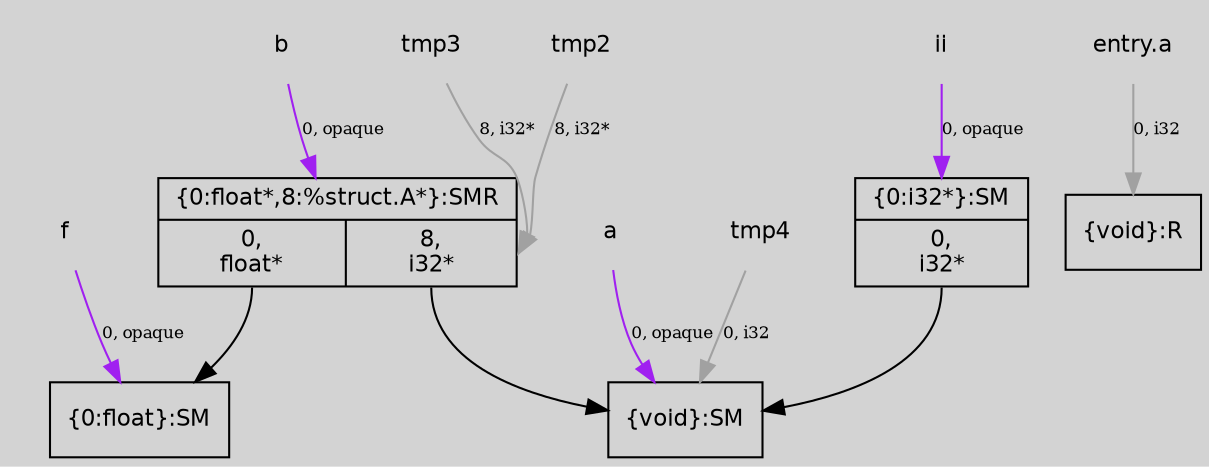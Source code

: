 digraph unnamed {
	graph [center=true, ratio=true, bgcolor=lightgray, fontname=Helvetica];
	node  [fontname=Helvetica, fontsize=11];

	Node0x210bb30 [shape=record,label="{\{void\}:SM}"];
	Node0x210bfe0 [shape=record,label="{\{0:float\}:SM}"];
	Node0x210c080 [shape=record,label="{\{0:float*,8:%struct.A*\}:SMR|{<s0>0,\nfloat*|<s1>8,\ni32*}}"];
	Node0x210c080:s0 -> Node0x210bfe0[];
	Node0x210c080:s1 -> Node0x210bb30[];
	Node0x210c120 [shape=record,label="{\{0:i32*\}:SM|{<s0>0,\ni32*}}"];
	Node0x210c120:s0 -> Node0x210bb30[];
	Node0x210c210 [shape=record,label="{\{void\}:R}"];
	Node0x20fdec8[ shape=plaintext, label ="tmp3"];
	Node0x20fdec8 -> Node0x210c080:s1[arrowtail=tee,label="8, i32*",fontsize=8,color=gray63];
	Node0x20fce98[ shape=plaintext, label ="a"];
	Node0x20fce98 -> Node0x210bb30[arrowtail=tee,label="0, opaque",fontsize=8,color=purple];
	Node0x20fcf28[ shape=plaintext, label ="f"];
	Node0x20fcf28 -> Node0x210bfe0[arrowtail=tee,label="0, opaque",fontsize=8,color=purple];
	Node0x20fdf58[ shape=plaintext, label ="tmp4"];
	Node0x20fdf58 -> Node0x210bb30[arrowtail=tee,label="0, i32",fontsize=8,color=gray63];
	Node0x20fcfb8[ shape=plaintext, label ="b"];
	Node0x20fcfb8 -> Node0x210c080[arrowtail=tee,label="0, opaque",fontsize=8,color=purple];
	Node0x20fc3c8[ shape=plaintext, label ="entry.a"];
	Node0x20fc3c8 -> Node0x210c210[arrowtail=tee,label="0, i32",fontsize=8,color=gray63];
	Node0x20fd048[ shape=plaintext, label ="ii"];
	Node0x20fd048 -> Node0x210c120[arrowtail=tee,label="0, opaque",fontsize=8,color=purple];
	Node0x20fdd88[ shape=plaintext, label ="tmp2"];
	Node0x20fdd88 -> Node0x210c080:s1[arrowtail=tee,label="8, i32*",fontsize=8,color=gray63];
}
